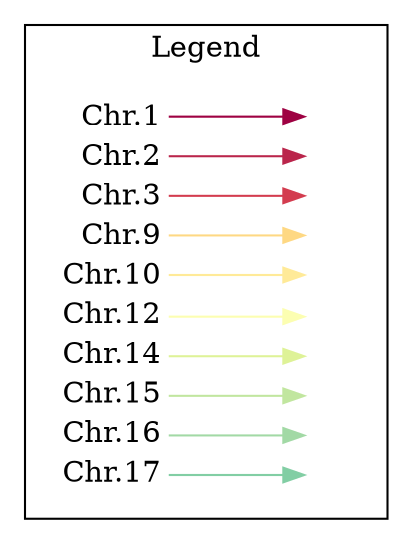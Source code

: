 digraph {
rankdir=LR
node [shape=plaintext]
subgraph cluster_01 {rank=same; key1, key2 
label = "Legend";
 key1 [label=<<table border="0" cellpadding="2" cellspacing="0" cellborder="0">[
<tr><td align="right" port="i1" >Chr.1</td></tr>
<tr><td align="right" port="i2" >Chr.2</td></tr>
<tr><td align="right" port="i3" >Chr.3</td></tr>
<tr><td align="right" port="i9" >Chr.9</td></tr>
<tr><td align="right" port="i10" >Chr.10</td></tr>
<tr><td align="right" port="i12" >Chr.12</td></tr>
<tr><td align="right" port="i14" >Chr.14</td></tr>
<tr><td align="right" port="i15" >Chr.15</td></tr>
<tr><td align="right" port="i16" >Chr.16</td></tr>
<tr><td align="right" port="i17" >Chr.17</td></tr></table>>]
 key2 [label=<<table border="0" cellpadding="2" cellspacing="0" cellborder="0">[
<tr><td port="i1">&nbsp;</td></tr>
<tr><td port="i2">&nbsp;</td></tr>
<tr><td port="i3">&nbsp;</td></tr>
<tr><td port="i9">&nbsp;</td></tr>
<tr><td port="i10">&nbsp;</td></tr>
<tr><td port="i12">&nbsp;</td></tr>
<tr><td port="i14">&nbsp;</td></tr>
<tr><td port="i15">&nbsp;</td></tr>
<tr><td port="i16">&nbsp;</td></tr>
<tr><td port="i17">&nbsp;</td></tr></table>>]
key1:i1:e -> key2:i1:w [color="#9E0142"]
key1:i2:e -> key2:i2:w [color="#BA254B"]
key1:i3:e -> key2:i3:w [color="#D33C4F"]
key1:i9:e -> key2:i9:w [color="#FED883"]
key1:i10:e -> key2:i10:w [color="#FFEA98"]
key1:i12:e -> key2:i12:w [color="#FCFEB1"]
key1:i14:e -> key2:i14:w [color="#DEF297"]
key1:i15:e -> key2:i15:w [color="#C1E69F"]
key1:i16:e -> key2:i16:w [color="#A2D9A5"]
key1:i17:e -> key2:i17:w [color="#82CEA4"]
}
}